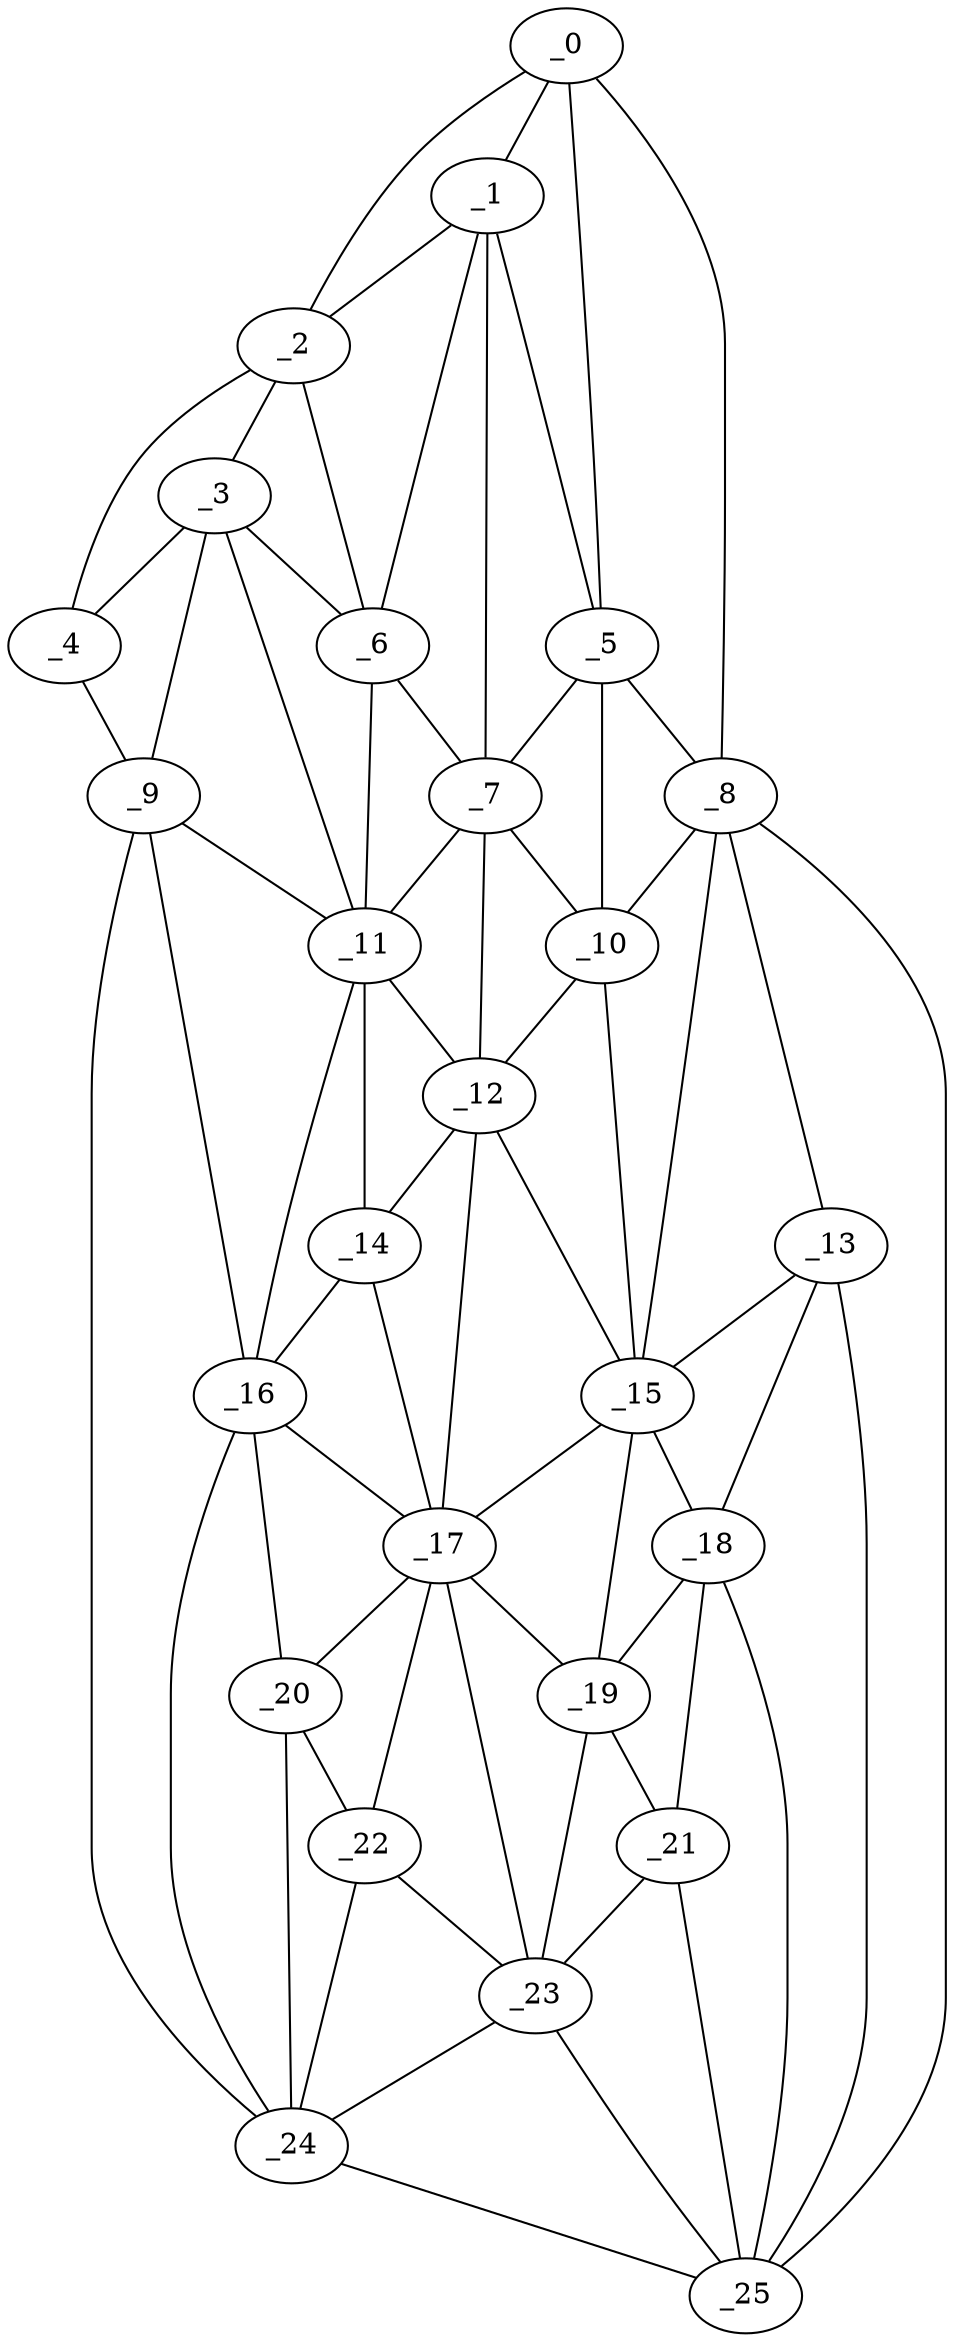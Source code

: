 graph "obj48__5.gxl" {
	_0	 [x=6,
		y=57];
	_1	 [x=18,
		y=56];
	_0 -- _1	 [valence=2];
	_2	 [x=36,
		y=25];
	_0 -- _2	 [valence=1];
	_5	 [x=46,
		y=78];
	_0 -- _5	 [valence=1];
	_8	 [x=52,
		y=92];
	_0 -- _8	 [valence=1];
	_1 -- _2	 [valence=1];
	_1 -- _5	 [valence=2];
	_6	 [x=50,
		y=52];
	_1 -- _6	 [valence=2];
	_7	 [x=51,
		y=71];
	_1 -- _7	 [valence=2];
	_3	 [x=43,
		y=21];
	_2 -- _3	 [valence=1];
	_4	 [x=46,
		y=15];
	_2 -- _4	 [valence=1];
	_2 -- _6	 [valence=2];
	_3 -- _4	 [valence=1];
	_3 -- _6	 [valence=2];
	_9	 [x=56,
		y=16];
	_3 -- _9	 [valence=1];
	_11	 [x=59,
		y=52];
	_3 -- _11	 [valence=2];
	_4 -- _9	 [valence=1];
	_5 -- _7	 [valence=1];
	_5 -- _8	 [valence=2];
	_10	 [x=56,
		y=78];
	_5 -- _10	 [valence=1];
	_6 -- _7	 [valence=1];
	_6 -- _11	 [valence=2];
	_7 -- _10	 [valence=1];
	_7 -- _11	 [valence=2];
	_12	 [x=60,
		y=72];
	_7 -- _12	 [valence=1];
	_8 -- _10	 [valence=2];
	_13	 [x=67,
		y=94];
	_8 -- _13	 [valence=2];
	_15	 [x=68,
		y=81];
	_8 -- _15	 [valence=1];
	_25	 [x=105,
		y=112];
	_8 -- _25	 [valence=1];
	_9 -- _11	 [valence=2];
	_16	 [x=80,
		y=50];
	_9 -- _16	 [valence=1];
	_24	 [x=100,
		y=21];
	_9 -- _24	 [valence=1];
	_10 -- _12	 [valence=2];
	_10 -- _15	 [valence=1];
	_11 -- _12	 [valence=1];
	_14	 [x=68,
		y=54];
	_11 -- _14	 [valence=2];
	_11 -- _16	 [valence=2];
	_12 -- _14	 [valence=1];
	_12 -- _15	 [valence=1];
	_17	 [x=80,
		y=59];
	_12 -- _17	 [valence=2];
	_13 -- _15	 [valence=2];
	_18	 [x=81,
		y=91];
	_13 -- _18	 [valence=2];
	_13 -- _25	 [valence=2];
	_14 -- _16	 [valence=1];
	_14 -- _17	 [valence=2];
	_15 -- _17	 [valence=2];
	_15 -- _18	 [valence=2];
	_19	 [x=84,
		y=78];
	_15 -- _19	 [valence=2];
	_16 -- _17	 [valence=2];
	_20	 [x=87,
		y=49];
	_16 -- _20	 [valence=2];
	_16 -- _24	 [valence=2];
	_17 -- _19	 [valence=1];
	_17 -- _20	 [valence=2];
	_22	 [x=93,
		y=54];
	_17 -- _22	 [valence=1];
	_23	 [x=97,
		y=76];
	_17 -- _23	 [valence=2];
	_18 -- _19	 [valence=1];
	_21	 [x=89,
		y=90];
	_18 -- _21	 [valence=2];
	_18 -- _25	 [valence=2];
	_19 -- _21	 [valence=2];
	_19 -- _23	 [valence=1];
	_20 -- _22	 [valence=2];
	_20 -- _24	 [valence=2];
	_21 -- _23	 [valence=2];
	_21 -- _25	 [valence=2];
	_22 -- _23	 [valence=2];
	_22 -- _24	 [valence=1];
	_23 -- _24	 [valence=2];
	_23 -- _25	 [valence=1];
	_24 -- _25	 [valence=1];
}

